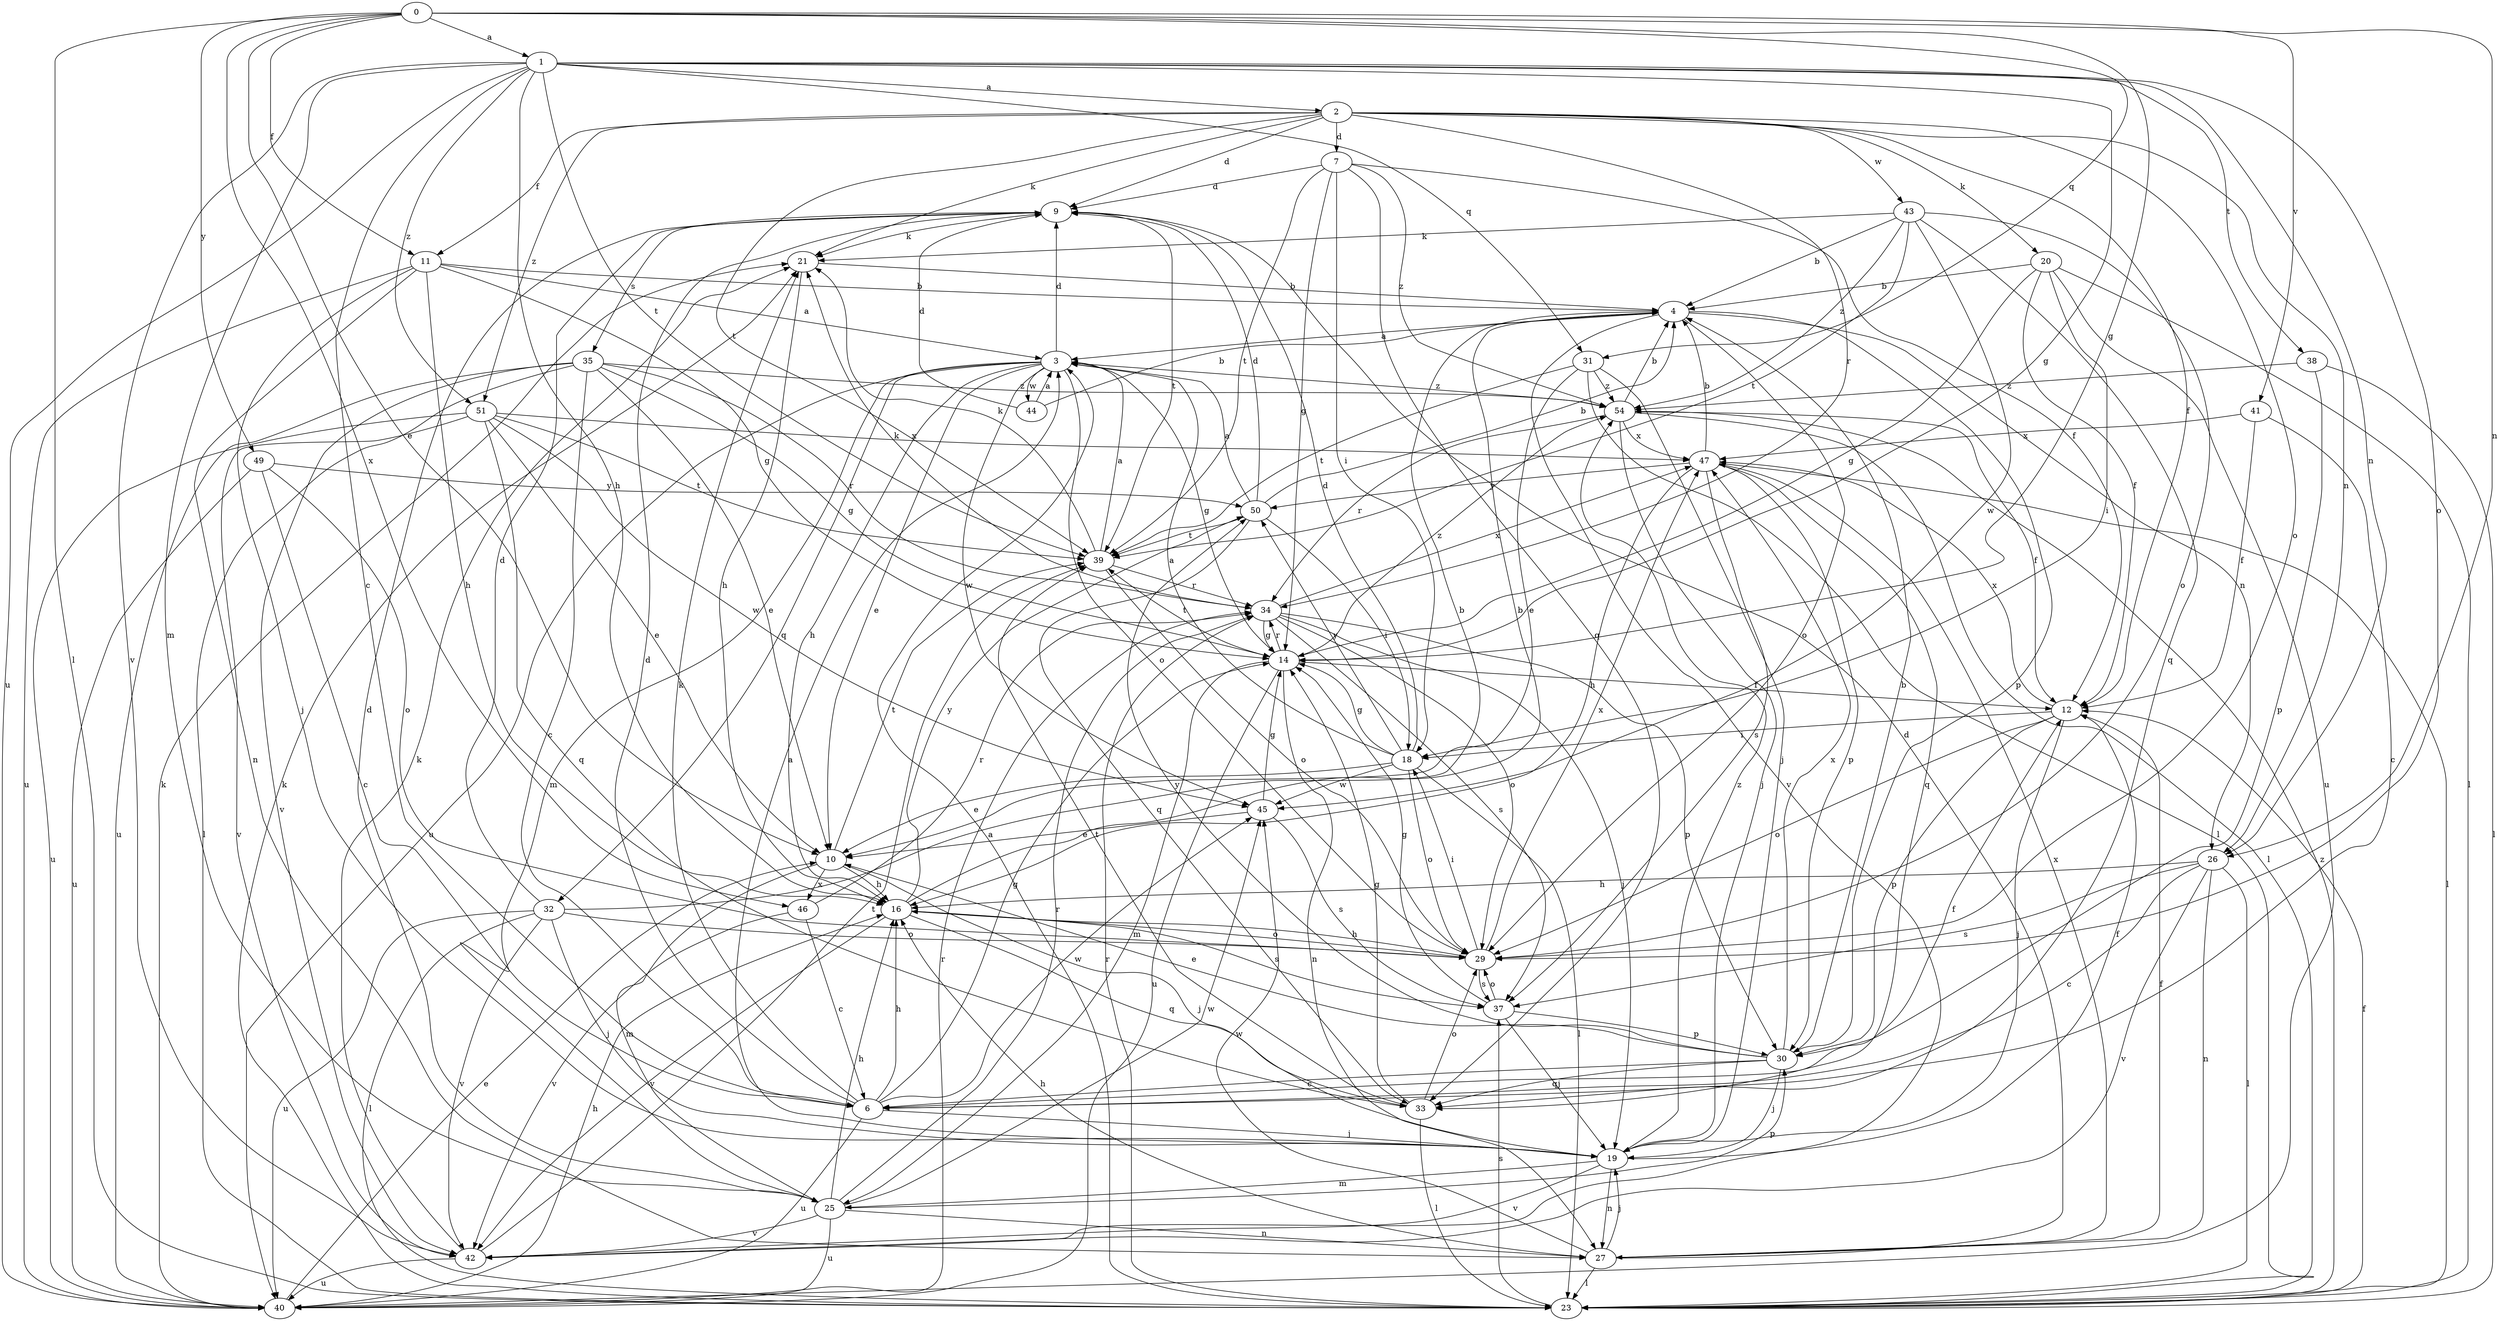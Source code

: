 strict digraph  {
0;
1;
2;
3;
4;
6;
7;
9;
10;
11;
12;
14;
16;
18;
19;
20;
21;
23;
25;
26;
27;
29;
30;
31;
32;
33;
34;
35;
37;
38;
39;
40;
41;
42;
43;
44;
45;
46;
47;
49;
50;
51;
54;
0 -> 1  [label=a];
0 -> 10  [label=e];
0 -> 11  [label=f];
0 -> 14  [label=g];
0 -> 23  [label=l];
0 -> 26  [label=n];
0 -> 31  [label=q];
0 -> 41  [label=v];
0 -> 46  [label=x];
0 -> 49  [label=y];
1 -> 2  [label=a];
1 -> 6  [label=c];
1 -> 14  [label=g];
1 -> 16  [label=h];
1 -> 25  [label=m];
1 -> 26  [label=n];
1 -> 29  [label=o];
1 -> 31  [label=q];
1 -> 38  [label=t];
1 -> 39  [label=t];
1 -> 40  [label=u];
1 -> 42  [label=v];
1 -> 51  [label=z];
2 -> 7  [label=d];
2 -> 9  [label=d];
2 -> 11  [label=f];
2 -> 12  [label=f];
2 -> 20  [label=k];
2 -> 21  [label=k];
2 -> 26  [label=n];
2 -> 29  [label=o];
2 -> 34  [label=r];
2 -> 39  [label=t];
2 -> 43  [label=w];
2 -> 51  [label=z];
3 -> 9  [label=d];
3 -> 10  [label=e];
3 -> 14  [label=g];
3 -> 16  [label=h];
3 -> 25  [label=m];
3 -> 29  [label=o];
3 -> 32  [label=q];
3 -> 40  [label=u];
3 -> 44  [label=w];
3 -> 45  [label=w];
3 -> 54  [label=z];
4 -> 3  [label=a];
4 -> 26  [label=n];
4 -> 29  [label=o];
4 -> 30  [label=p];
4 -> 42  [label=v];
6 -> 9  [label=d];
6 -> 12  [label=f];
6 -> 14  [label=g];
6 -> 16  [label=h];
6 -> 19  [label=j];
6 -> 21  [label=k];
6 -> 40  [label=u];
6 -> 45  [label=w];
7 -> 9  [label=d];
7 -> 12  [label=f];
7 -> 14  [label=g];
7 -> 18  [label=i];
7 -> 33  [label=q];
7 -> 39  [label=t];
7 -> 54  [label=z];
9 -> 21  [label=k];
9 -> 35  [label=s];
9 -> 39  [label=t];
10 -> 16  [label=h];
10 -> 19  [label=j];
10 -> 25  [label=m];
10 -> 39  [label=t];
10 -> 46  [label=x];
11 -> 3  [label=a];
11 -> 4  [label=b];
11 -> 14  [label=g];
11 -> 16  [label=h];
11 -> 19  [label=j];
11 -> 27  [label=n];
11 -> 40  [label=u];
12 -> 18  [label=i];
12 -> 19  [label=j];
12 -> 29  [label=o];
12 -> 30  [label=p];
12 -> 47  [label=x];
14 -> 12  [label=f];
14 -> 25  [label=m];
14 -> 27  [label=n];
14 -> 34  [label=r];
14 -> 39  [label=t];
14 -> 40  [label=u];
14 -> 54  [label=z];
16 -> 4  [label=b];
16 -> 29  [label=o];
16 -> 33  [label=q];
16 -> 37  [label=s];
16 -> 42  [label=v];
16 -> 50  [label=y];
18 -> 3  [label=a];
18 -> 9  [label=d];
18 -> 10  [label=e];
18 -> 14  [label=g];
18 -> 23  [label=l];
18 -> 29  [label=o];
18 -> 45  [label=w];
18 -> 50  [label=y];
19 -> 3  [label=a];
19 -> 12  [label=f];
19 -> 25  [label=m];
19 -> 27  [label=n];
19 -> 42  [label=v];
19 -> 54  [label=z];
20 -> 4  [label=b];
20 -> 12  [label=f];
20 -> 14  [label=g];
20 -> 18  [label=i];
20 -> 23  [label=l];
20 -> 40  [label=u];
21 -> 4  [label=b];
21 -> 16  [label=h];
23 -> 3  [label=a];
23 -> 12  [label=f];
23 -> 21  [label=k];
23 -> 34  [label=r];
23 -> 37  [label=s];
23 -> 54  [label=z];
25 -> 9  [label=d];
25 -> 16  [label=h];
25 -> 27  [label=n];
25 -> 30  [label=p];
25 -> 34  [label=r];
25 -> 40  [label=u];
25 -> 42  [label=v];
25 -> 45  [label=w];
26 -> 6  [label=c];
26 -> 16  [label=h];
26 -> 23  [label=l];
26 -> 27  [label=n];
26 -> 37  [label=s];
26 -> 42  [label=v];
27 -> 9  [label=d];
27 -> 12  [label=f];
27 -> 16  [label=h];
27 -> 19  [label=j];
27 -> 23  [label=l];
27 -> 45  [label=w];
27 -> 47  [label=x];
29 -> 16  [label=h];
29 -> 18  [label=i];
29 -> 37  [label=s];
29 -> 47  [label=x];
30 -> 4  [label=b];
30 -> 6  [label=c];
30 -> 10  [label=e];
30 -> 19  [label=j];
30 -> 33  [label=q];
30 -> 47  [label=x];
30 -> 50  [label=y];
31 -> 10  [label=e];
31 -> 19  [label=j];
31 -> 23  [label=l];
31 -> 39  [label=t];
31 -> 54  [label=z];
32 -> 4  [label=b];
32 -> 9  [label=d];
32 -> 19  [label=j];
32 -> 23  [label=l];
32 -> 29  [label=o];
32 -> 40  [label=u];
32 -> 42  [label=v];
33 -> 14  [label=g];
33 -> 23  [label=l];
33 -> 29  [label=o];
33 -> 39  [label=t];
34 -> 14  [label=g];
34 -> 19  [label=j];
34 -> 21  [label=k];
34 -> 29  [label=o];
34 -> 30  [label=p];
34 -> 37  [label=s];
34 -> 47  [label=x];
35 -> 6  [label=c];
35 -> 10  [label=e];
35 -> 14  [label=g];
35 -> 23  [label=l];
35 -> 34  [label=r];
35 -> 40  [label=u];
35 -> 42  [label=v];
35 -> 54  [label=z];
37 -> 14  [label=g];
37 -> 19  [label=j];
37 -> 29  [label=o];
37 -> 30  [label=p];
38 -> 23  [label=l];
38 -> 30  [label=p];
38 -> 54  [label=z];
39 -> 3  [label=a];
39 -> 21  [label=k];
39 -> 29  [label=o];
39 -> 34  [label=r];
40 -> 10  [label=e];
40 -> 16  [label=h];
40 -> 21  [label=k];
40 -> 34  [label=r];
41 -> 6  [label=c];
41 -> 12  [label=f];
41 -> 47  [label=x];
42 -> 21  [label=k];
42 -> 39  [label=t];
42 -> 40  [label=u];
43 -> 4  [label=b];
43 -> 21  [label=k];
43 -> 29  [label=o];
43 -> 33  [label=q];
43 -> 39  [label=t];
43 -> 45  [label=w];
43 -> 54  [label=z];
44 -> 3  [label=a];
44 -> 4  [label=b];
44 -> 9  [label=d];
45 -> 10  [label=e];
45 -> 14  [label=g];
45 -> 37  [label=s];
46 -> 6  [label=c];
46 -> 34  [label=r];
46 -> 42  [label=v];
47 -> 4  [label=b];
47 -> 16  [label=h];
47 -> 23  [label=l];
47 -> 30  [label=p];
47 -> 33  [label=q];
47 -> 37  [label=s];
47 -> 50  [label=y];
49 -> 6  [label=c];
49 -> 29  [label=o];
49 -> 40  [label=u];
49 -> 50  [label=y];
50 -> 3  [label=a];
50 -> 4  [label=b];
50 -> 9  [label=d];
50 -> 18  [label=i];
50 -> 33  [label=q];
50 -> 39  [label=t];
51 -> 10  [label=e];
51 -> 33  [label=q];
51 -> 39  [label=t];
51 -> 40  [label=u];
51 -> 42  [label=v];
51 -> 45  [label=w];
51 -> 47  [label=x];
54 -> 4  [label=b];
54 -> 12  [label=f];
54 -> 19  [label=j];
54 -> 23  [label=l];
54 -> 34  [label=r];
54 -> 47  [label=x];
}
